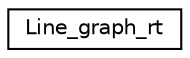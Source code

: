 digraph "Graphical Class Hierarchy"
{
  edge [fontname="Helvetica",fontsize="10",labelfontname="Helvetica",labelfontsize="10"];
  node [fontname="Helvetica",fontsize="10",shape=record];
  rankdir="LR";
  Node1 [label="Line_graph_rt",height=0.2,width=0.4,color="black", fillcolor="white", style="filled",URL="$structLine__graph__rt.html"];
}
